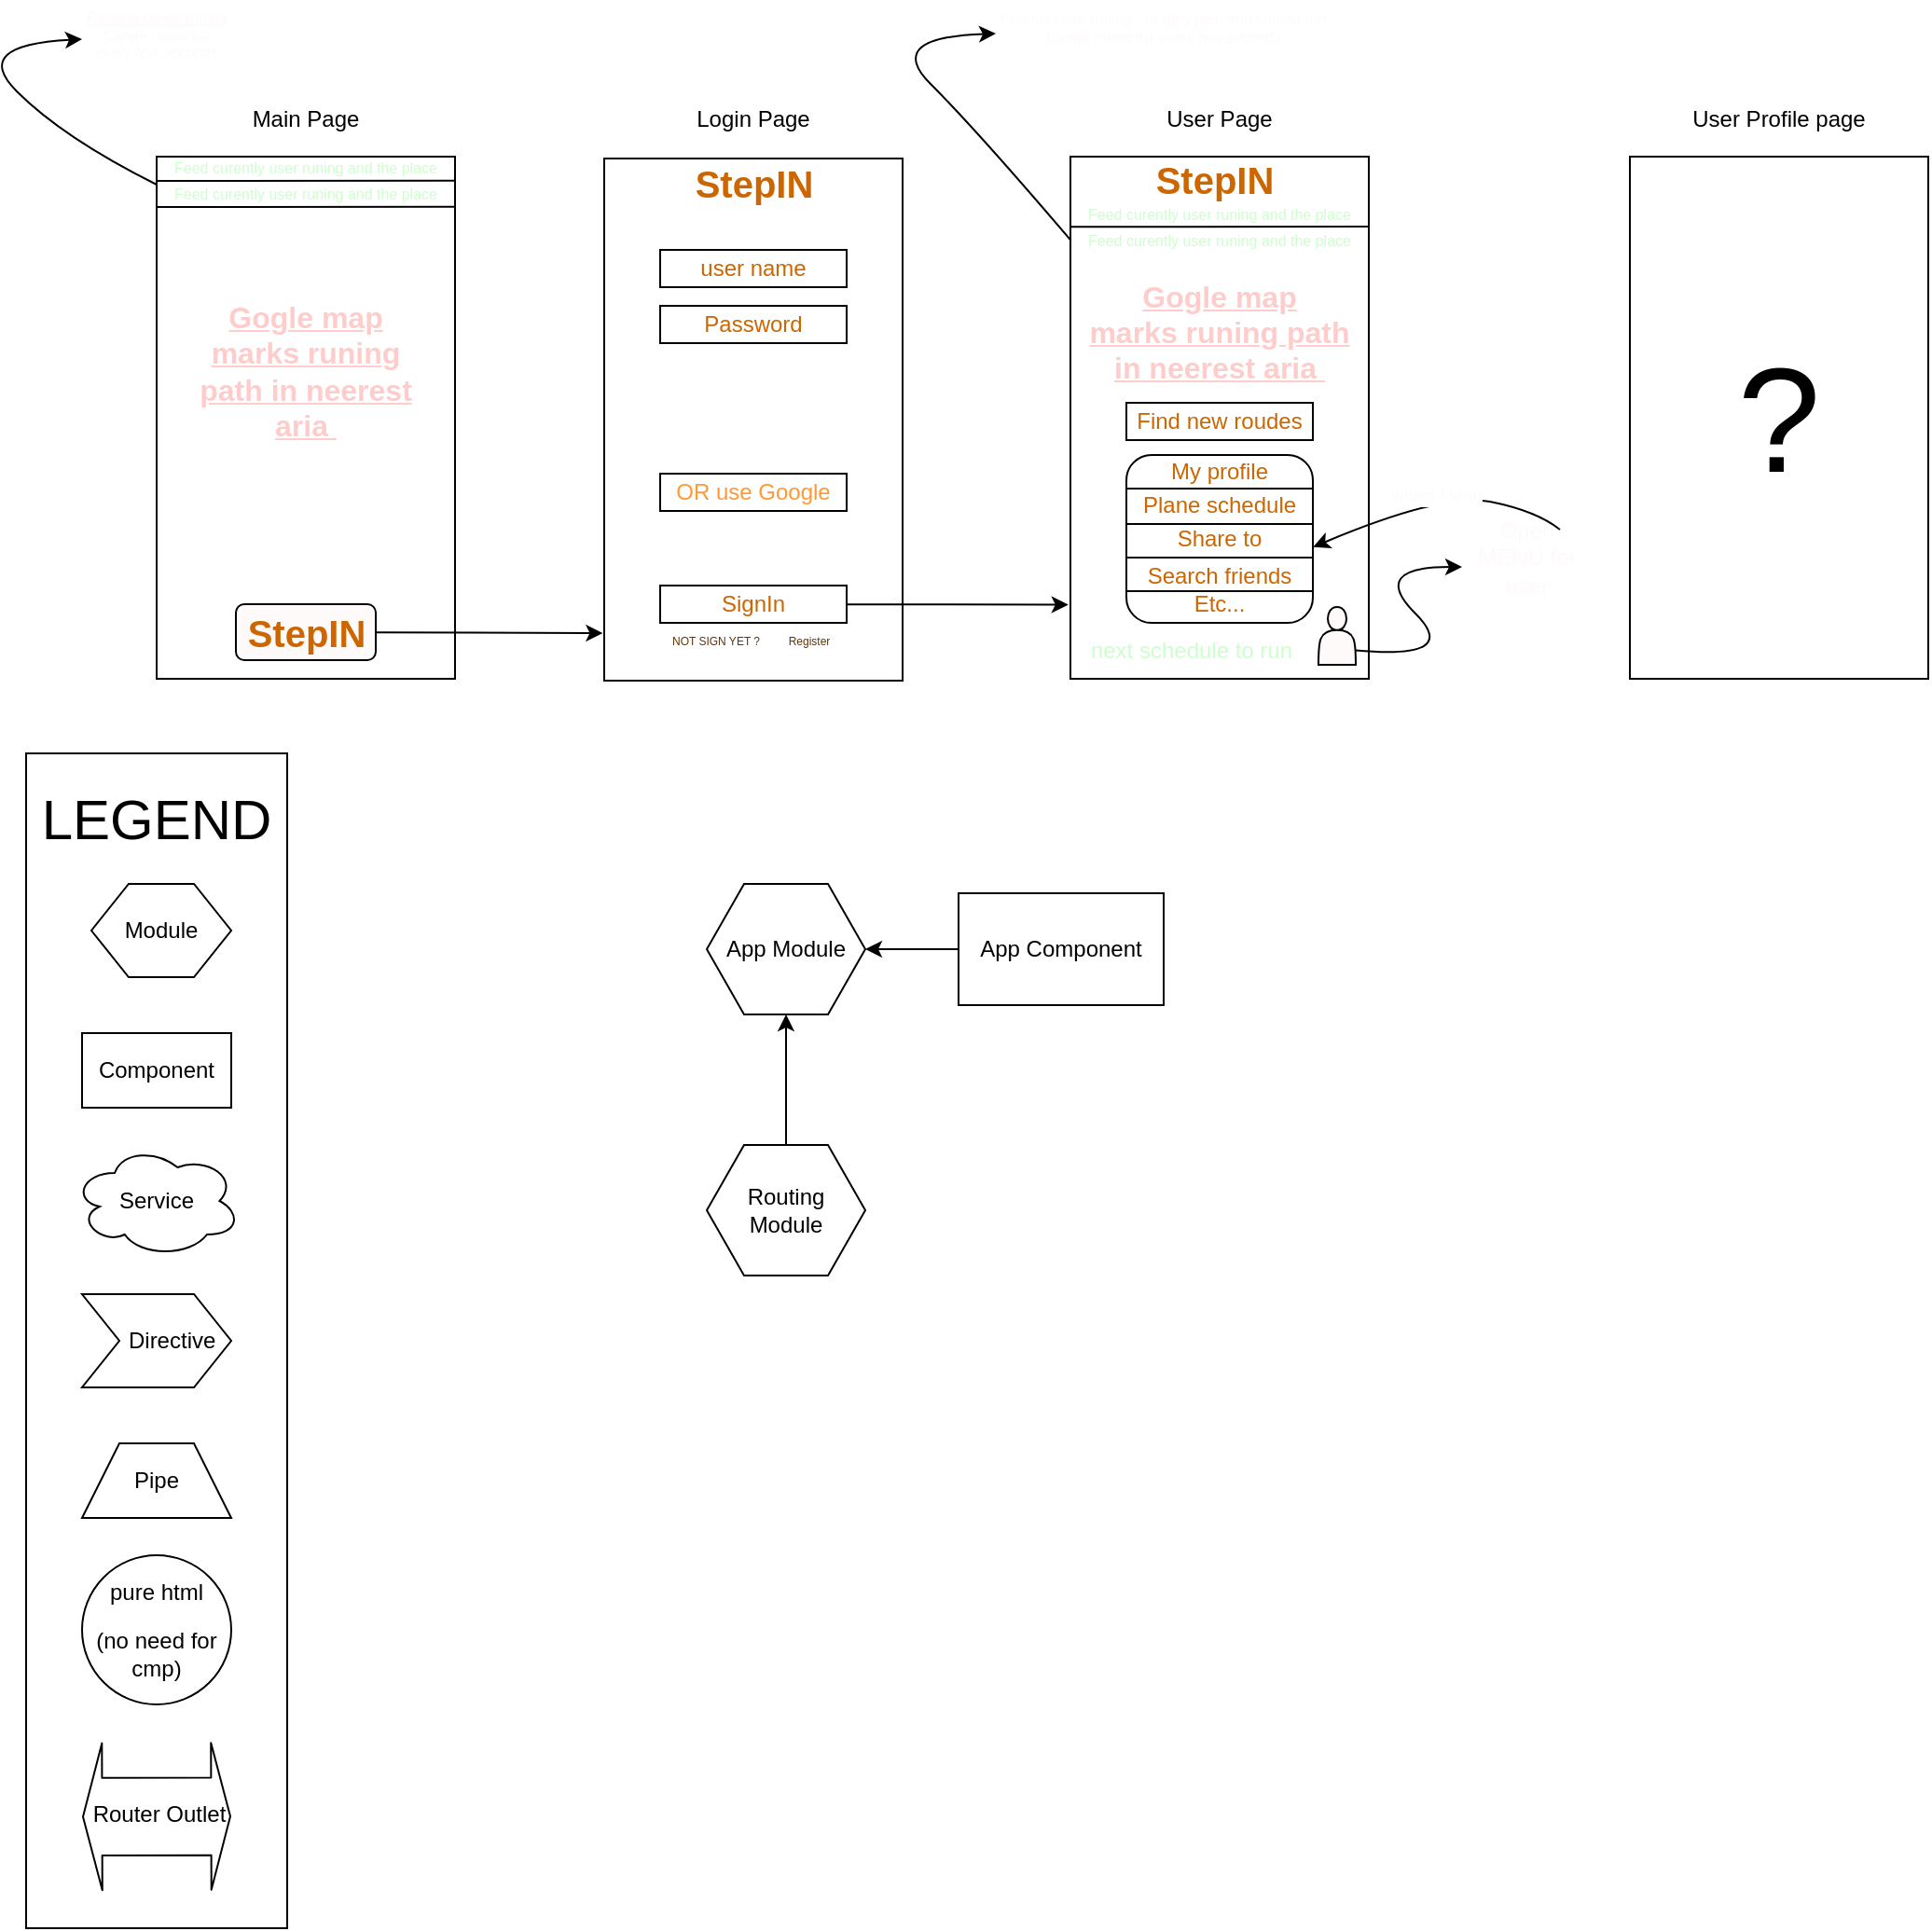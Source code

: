 <mxfile>
    <diagram id="OEmGGhtrUsx9r3vYYORP" name="Page-1">
        <mxGraphModel dx="1043" dy="766" grid="1" gridSize="10" guides="1" tooltips="1" connect="1" arrows="1" fold="1" page="1" pageScale="1" pageWidth="827" pageHeight="1169" background="none" math="0" shadow="0">
            <root>
                <mxCell id="0"/>
                <mxCell id="1" parent="0"/>
                <mxCell id="5" value="" style="rounded=0;whiteSpace=wrap;html=1;" parent="1" vertex="1">
                    <mxGeometry x="150" y="120" width="160" height="280" as="geometry"/>
                </mxCell>
                <mxCell id="6" value="Main Page" style="text;html=1;strokeColor=none;fillColor=none;align=center;verticalAlign=middle;whiteSpace=wrap;rounded=0;" parent="1" vertex="1">
                    <mxGeometry x="180" y="90" width="100" height="20" as="geometry"/>
                </mxCell>
                <mxCell id="33" style="edgeStyle=none;html=1;entryX=-0.005;entryY=0.909;entryDx=0;entryDy=0;entryPerimeter=0;fontSize=8;fontColor=#FFCCCC;" parent="1" source="9" target="21" edge="1">
                    <mxGeometry relative="1" as="geometry"/>
                </mxCell>
                <mxCell id="9" value="&lt;font style=&quot;font-size: 20px&quot;&gt;StepIN&lt;/font&gt;" style="text;html=1;strokeColor=#000000;fillColor=#FFFAFA;align=center;verticalAlign=middle;whiteSpace=wrap;rounded=1;fontColor=#CC6600;fontStyle=1" parent="1" vertex="1">
                    <mxGeometry x="192.5" y="360" width="75" height="30" as="geometry"/>
                </mxCell>
                <mxCell id="11" value="&lt;b&gt;Gogle map&lt;br&gt;marks runing path in neerest aria&amp;nbsp;&lt;br&gt;&lt;/b&gt;" style="text;html=1;align=center;verticalAlign=middle;whiteSpace=wrap;rounded=0;fontSize=16;fontStyle=4;fontColor=#FFCCCC;" parent="1" vertex="1">
                    <mxGeometry x="170" y="180" width="120" height="110" as="geometry"/>
                </mxCell>
                <mxCell id="13" value="&lt;font style=&quot;font-size: 8px&quot;&gt;Feed curently user runing and the place&lt;/font&gt;" style="text;html=1;strokeColor=none;fillColor=none;align=center;verticalAlign=middle;whiteSpace=wrap;rounded=0;fontSize=8;fontColor=#CCFFCC;" parent="1" vertex="1">
                    <mxGeometry x="150" y="121" width="160" height="10" as="geometry"/>
                </mxCell>
                <mxCell id="15" value="" style="endArrow=none;html=1;fontSize=8;fontColor=#FFFAFA;entryX=1;entryY=0.121;entryDx=0;entryDy=0;entryPerimeter=0;" parent="1" edge="1">
                    <mxGeometry width="50" height="50" relative="1" as="geometry">
                        <mxPoint x="150" y="133" as="sourcePoint"/>
                        <mxPoint x="310" y="132.88" as="targetPoint"/>
                    </mxGeometry>
                </mxCell>
                <mxCell id="16" value="&lt;font style=&quot;font-size: 8px&quot;&gt;Feed curently user runing and the place&lt;/font&gt;" style="text;html=1;strokeColor=none;fillColor=none;align=center;verticalAlign=middle;whiteSpace=wrap;rounded=0;fontSize=8;fontColor=#CCFFCC;" parent="1" vertex="1">
                    <mxGeometry x="150" y="135" width="160" height="10" as="geometry"/>
                </mxCell>
                <mxCell id="17" value="" style="endArrow=none;html=1;fontSize=8;fontColor=#FFFAFA;entryX=1;entryY=0.121;entryDx=0;entryDy=0;entryPerimeter=0;" parent="1" edge="1">
                    <mxGeometry width="50" height="50" relative="1" as="geometry">
                        <mxPoint x="150" y="147.0" as="sourcePoint"/>
                        <mxPoint x="310" y="146.88" as="targetPoint"/>
                    </mxGeometry>
                </mxCell>
                <mxCell id="21" value="" style="rounded=0;whiteSpace=wrap;html=1;" parent="1" vertex="1">
                    <mxGeometry x="390" y="121" width="160" height="280" as="geometry"/>
                </mxCell>
                <mxCell id="22" value="user name" style="text;html=1;strokeColor=default;fillColor=none;align=center;verticalAlign=middle;whiteSpace=wrap;rounded=0;fontSize=12;fontColor=#CC6600;" parent="1" vertex="1">
                    <mxGeometry x="420" y="170" width="100" height="20" as="geometry"/>
                </mxCell>
                <mxCell id="23" value="Password" style="text;html=1;strokeColor=default;fillColor=none;align=center;verticalAlign=middle;whiteSpace=wrap;rounded=0;fontSize=12;fontColor=#CC6600;" parent="1" vertex="1">
                    <mxGeometry x="420" y="200" width="100" height="20" as="geometry"/>
                </mxCell>
                <mxCell id="32" style="edgeStyle=none;html=1;entryX=-0.007;entryY=0.858;entryDx=0;entryDy=0;entryPerimeter=0;fontSize=8;fontColor=#FFCCCC;" parent="1" source="24" target="31" edge="1">
                    <mxGeometry relative="1" as="geometry"/>
                </mxCell>
                <mxCell id="24" value="SignIn" style="text;html=1;strokeColor=default;fillColor=none;align=center;verticalAlign=middle;whiteSpace=wrap;rounded=0;fontSize=12;fontColor=#CC6600;" parent="1" vertex="1">
                    <mxGeometry x="420" y="350" width="100" height="20" as="geometry"/>
                </mxCell>
                <mxCell id="25" value="NOT SIGN YET ?" style="text;html=1;strokeColor=none;fillColor=none;align=center;verticalAlign=middle;whiteSpace=wrap;rounded=0;fontSize=6;fontColor=#663300;" parent="1" vertex="1">
                    <mxGeometry x="420" y="375" width="60" height="10" as="geometry"/>
                </mxCell>
                <mxCell id="26" value="Register" style="text;html=1;strokeColor=none;fillColor=none;align=center;verticalAlign=middle;whiteSpace=wrap;rounded=0;fontSize=6;fontColor=#663300;" parent="1" vertex="1">
                    <mxGeometry x="480" y="375" width="40" height="10" as="geometry"/>
                </mxCell>
                <mxCell id="27" value="OR use Google" style="text;html=1;strokeColor=default;fillColor=none;align=center;verticalAlign=middle;whiteSpace=wrap;rounded=0;fontSize=12;fontColor=#FF9933;" parent="1" vertex="1">
                    <mxGeometry x="420" y="290" width="100" height="20" as="geometry"/>
                </mxCell>
                <mxCell id="28" value="Login Page" style="text;html=1;strokeColor=none;fillColor=none;align=center;verticalAlign=middle;whiteSpace=wrap;rounded=0;" parent="1" vertex="1">
                    <mxGeometry x="420" y="90" width="100" height="20" as="geometry"/>
                </mxCell>
                <mxCell id="29" value="" style="curved=1;endArrow=classic;html=1;fontSize=6;fontColor=#FFCCCC;exitX=0;exitY=0;exitDx=0;exitDy=0;" parent="1" source="16" target="30" edge="1">
                    <mxGeometry width="50" height="50" relative="1" as="geometry">
                        <mxPoint x="160" y="140" as="sourcePoint"/>
                        <mxPoint x="110" y="40" as="targetPoint"/>
                        <Array as="points">
                            <mxPoint x="100" y="110"/>
                            <mxPoint x="50" y="60"/>
                        </Array>
                    </mxGeometry>
                </mxCell>
                <mxCell id="30" value="&lt;u style=&quot;font-size: 8px;&quot;&gt;Randon Users runing&lt;/u&gt;&lt;br style=&quot;font-size: 8px;&quot;&gt;Cange users list every few seconds" style="text;html=1;strokeColor=none;fillColor=none;align=center;verticalAlign=middle;whiteSpace=wrap;rounded=0;fontSize=8;fontColor=#FFFAFA;" parent="1" vertex="1">
                    <mxGeometry x="110" y="40" width="80" height="30" as="geometry"/>
                </mxCell>
                <mxCell id="31" value="" style="rounded=0;whiteSpace=wrap;html=1;" parent="1" vertex="1">
                    <mxGeometry x="640" y="120" width="160" height="280" as="geometry"/>
                </mxCell>
                <mxCell id="34" value="User Page" style="text;html=1;strokeColor=none;fillColor=none;align=center;verticalAlign=middle;whiteSpace=wrap;rounded=0;" parent="1" vertex="1">
                    <mxGeometry x="670" y="90" width="100" height="20" as="geometry"/>
                </mxCell>
                <mxCell id="36" value="" style="shape=actor;whiteSpace=wrap;html=1;rounded=1;fontSize=8;fontColor=#FFCCCC;strokeColor=default;fillColor=#FFFAFA;" parent="1" vertex="1">
                    <mxGeometry x="773" y="361.5" width="20" height="31" as="geometry"/>
                </mxCell>
                <mxCell id="37" value="&lt;b&gt;Gogle map&lt;br&gt;marks runing path in neerest aria&amp;nbsp;&lt;br&gt;&lt;/b&gt;" style="text;html=1;align=center;verticalAlign=middle;whiteSpace=wrap;rounded=0;fontSize=16;fontStyle=4;fontColor=#FFCCCC;" parent="1" vertex="1">
                    <mxGeometry x="640" y="179" width="160" height="70" as="geometry"/>
                </mxCell>
                <mxCell id="38" value="&lt;font style=&quot;font-size: 8px&quot;&gt;Feed curently user runing and the place&lt;/font&gt;" style="text;html=1;strokeColor=none;fillColor=none;align=center;verticalAlign=middle;whiteSpace=wrap;rounded=0;fontSize=8;fontColor=#CCFFCC;" parent="1" vertex="1">
                    <mxGeometry x="640" y="145.64" width="160" height="10" as="geometry"/>
                </mxCell>
                <mxCell id="39" value="" style="endArrow=none;html=1;fontSize=8;fontColor=#FFFAFA;entryX=1;entryY=0.121;entryDx=0;entryDy=0;entryPerimeter=0;" parent="1" edge="1">
                    <mxGeometry width="50" height="50" relative="1" as="geometry">
                        <mxPoint x="640" y="157.64" as="sourcePoint"/>
                        <mxPoint x="800" y="157.52" as="targetPoint"/>
                    </mxGeometry>
                </mxCell>
                <mxCell id="40" value="&lt;font style=&quot;font-size: 8px&quot;&gt;Feed curently user runing and the place&lt;/font&gt;" style="text;html=1;strokeColor=none;fillColor=none;align=center;verticalAlign=middle;whiteSpace=wrap;rounded=0;fontSize=8;fontColor=#CCFFCC;" parent="1" vertex="1">
                    <mxGeometry x="640" y="159.64" width="160" height="10" as="geometry"/>
                </mxCell>
                <mxCell id="44" value="" style="curved=1;endArrow=classic;html=1;fontSize=6;fontColor=#FFCCCC;exitX=0;exitY=0.5;exitDx=0;exitDy=0;" parent="1" source="40" target="45" edge="1">
                    <mxGeometry width="50" height="50" relative="1" as="geometry">
                        <mxPoint x="640" y="131" as="sourcePoint"/>
                        <mxPoint x="600" y="36" as="targetPoint"/>
                        <Array as="points">
                            <mxPoint x="590" y="106"/>
                            <mxPoint x="540" y="56"/>
                        </Array>
                    </mxGeometry>
                </mxCell>
                <mxCell id="45" value="&lt;span style=&quot;font-size: 8px&quot;&gt;Friends User runing -&amp;nbsp;&lt;/span&gt;or they plan and time to run&lt;br style=&quot;font-size: 8px&quot;&gt;Cange friend list every few seconds" style="text;html=1;strokeColor=none;fillColor=none;align=center;verticalAlign=middle;whiteSpace=wrap;rounded=0;fontSize=8;fontColor=#FFFAFA;" parent="1" vertex="1">
                    <mxGeometry x="600" y="36" width="180" height="30" as="geometry"/>
                </mxCell>
                <mxCell id="46" value="&lt;font style=&quot;font-size: 12px;&quot;&gt;next schedule to run&lt;/font&gt;" style="text;html=1;strokeColor=none;fillColor=none;align=center;verticalAlign=middle;whiteSpace=wrap;rounded=0;fontSize=12;fontColor=#CCFFCC;" parent="1" vertex="1">
                    <mxGeometry x="640" y="380" width="130" height="10" as="geometry"/>
                </mxCell>
                <mxCell id="47" value="" style="curved=1;endArrow=classic;html=1;fontSize=12;fontColor=#FFFAFA;exitX=1;exitY=0.75;exitDx=0;exitDy=0;" parent="1" source="36" edge="1">
                    <mxGeometry width="50" height="50" relative="1" as="geometry">
                        <mxPoint x="800" y="390" as="sourcePoint"/>
                        <mxPoint x="850" y="340" as="targetPoint"/>
                        <Array as="points">
                            <mxPoint x="850" y="390"/>
                            <mxPoint x="800" y="340"/>
                        </Array>
                    </mxGeometry>
                </mxCell>
                <mxCell id="48" value="Find new roudes" style="text;html=1;strokeColor=default;fillColor=none;align=center;verticalAlign=middle;whiteSpace=wrap;rounded=0;fontSize=12;fontColor=#CC6600;" parent="1" vertex="1">
                    <mxGeometry x="670" y="252" width="100" height="20" as="geometry"/>
                </mxCell>
                <mxCell id="49" value="Open MENU for user" style="text;html=1;strokeColor=none;fillColor=none;align=center;verticalAlign=middle;whiteSpace=wrap;rounded=0;fontSize=12;fontColor=#FFFAFA;" parent="1" vertex="1">
                    <mxGeometry x="850" y="320" width="70" height="30" as="geometry"/>
                </mxCell>
                <mxCell id="50" value="" style="rounded=1;whiteSpace=wrap;html=1;fontSize=12;" parent="1" vertex="1">
                    <mxGeometry x="670" y="280" width="100" height="90" as="geometry"/>
                </mxCell>
                <mxCell id="52" value="wheel Menu" style="curved=1;endArrow=classic;html=1;fontSize=9;fontColor=#FFFAFA;exitX=0.75;exitY=0;exitDx=0;exitDy=0;entryX=1.002;entryY=0.548;entryDx=0;entryDy=0;entryPerimeter=0;" parent="1" source="49" target="50" edge="1">
                    <mxGeometry width="50" height="50" relative="1" as="geometry">
                        <mxPoint x="840" y="310" as="sourcePoint"/>
                        <mxPoint x="890" y="260" as="targetPoint"/>
                        <Array as="points">
                            <mxPoint x="890" y="310"/>
                            <mxPoint x="840" y="300"/>
                        </Array>
                    </mxGeometry>
                </mxCell>
                <mxCell id="54" value="" style="endArrow=none;html=1;fontSize=12;fontColor=#333333;" parent="1" edge="1">
                    <mxGeometry width="50" height="50" relative="1" as="geometry">
                        <mxPoint x="670" y="298" as="sourcePoint"/>
                        <mxPoint x="770" y="298" as="targetPoint"/>
                    </mxGeometry>
                </mxCell>
                <mxCell id="56" value="" style="endArrow=none;html=1;fontSize=12;fontColor=#333333;" parent="1" edge="1">
                    <mxGeometry width="50" height="50" relative="1" as="geometry">
                        <mxPoint x="670" y="317" as="sourcePoint"/>
                        <mxPoint x="770" y="317" as="targetPoint"/>
                    </mxGeometry>
                </mxCell>
                <mxCell id="57" value="" style="endArrow=none;html=1;fontSize=12;fontColor=#333333;" parent="1" edge="1">
                    <mxGeometry width="50" height="50" relative="1" as="geometry">
                        <mxPoint x="670" y="335" as="sourcePoint"/>
                        <mxPoint x="770" y="335" as="targetPoint"/>
                    </mxGeometry>
                </mxCell>
                <mxCell id="58" value="" style="endArrow=none;html=1;fontSize=12;fontColor=#333333;" parent="1" edge="1">
                    <mxGeometry width="50" height="50" relative="1" as="geometry">
                        <mxPoint x="670" y="353" as="sourcePoint"/>
                        <mxPoint x="770" y="353" as="targetPoint"/>
                    </mxGeometry>
                </mxCell>
                <mxCell id="59" value="My profile" style="text;html=1;strokeColor=none;fillColor=none;align=center;verticalAlign=middle;whiteSpace=wrap;rounded=0;fontSize=12;fontColor=#CC6600;" parent="1" vertex="1">
                    <mxGeometry x="680" y="284" width="80" height="10" as="geometry"/>
                </mxCell>
                <mxCell id="60" value="Plane schedule" style="text;html=1;strokeColor=none;fillColor=none;align=center;verticalAlign=middle;whiteSpace=wrap;rounded=0;fontSize=12;fontColor=#CC6600;" parent="1" vertex="1">
                    <mxGeometry x="670" y="302" width="100" height="10" as="geometry"/>
                </mxCell>
                <mxCell id="62" value="Share to" style="text;html=1;strokeColor=none;fillColor=none;align=center;verticalAlign=middle;whiteSpace=wrap;rounded=0;fontSize=12;fontColor=#CC6600;" parent="1" vertex="1">
                    <mxGeometry x="670" y="320" width="100" height="10" as="geometry"/>
                </mxCell>
                <mxCell id="63" value="Search friends" style="text;html=1;strokeColor=none;fillColor=none;align=center;verticalAlign=middle;whiteSpace=wrap;rounded=0;fontSize=12;fontColor=#CC6600;" parent="1" vertex="1">
                    <mxGeometry x="670" y="340" width="100" height="10" as="geometry"/>
                </mxCell>
                <mxCell id="64" value="Etc..." style="text;html=1;strokeColor=none;fillColor=none;align=center;verticalAlign=middle;whiteSpace=wrap;rounded=0;fontSize=12;fontColor=#CC6600;" parent="1" vertex="1">
                    <mxGeometry x="670" y="355" width="100" height="10" as="geometry"/>
                </mxCell>
                <mxCell id="65" value="" style="rounded=0;whiteSpace=wrap;html=1;" parent="1" vertex="1">
                    <mxGeometry x="940" y="120" width="160" height="280" as="geometry"/>
                </mxCell>
                <mxCell id="66" value="User Profile page" style="text;html=1;strokeColor=none;fillColor=none;align=center;verticalAlign=middle;whiteSpace=wrap;rounded=0;" parent="1" vertex="1">
                    <mxGeometry x="970" y="90" width="100" height="20" as="geometry"/>
                </mxCell>
                <mxCell id="67" value="&lt;font style=&quot;font-size: 20px&quot;&gt;StepIN&lt;/font&gt;" style="text;html=1;strokeColor=none;fillColor=none;align=center;verticalAlign=middle;whiteSpace=wrap;rounded=1;fontColor=#CC6600;fontStyle=1" parent="1" vertex="1">
                    <mxGeometry x="432.5" y="119" width="75" height="30" as="geometry"/>
                </mxCell>
                <mxCell id="69" value="&lt;font style=&quot;font-size: 20px&quot;&gt;StepIN&lt;/font&gt;" style="text;html=1;strokeColor=none;fillColor=none;align=center;verticalAlign=middle;whiteSpace=wrap;rounded=1;fontColor=#CC6600;fontStyle=1" parent="1" vertex="1">
                    <mxGeometry x="680" y="117" width="75" height="30" as="geometry"/>
                </mxCell>
                <mxCell id="70" value="?" style="text;html=1;strokeColor=none;fillColor=none;align=center;verticalAlign=middle;whiteSpace=wrap;rounded=0;fontSize=80;" vertex="1" parent="1">
                    <mxGeometry x="990" y="246" width="60" height="30" as="geometry"/>
                </mxCell>
                <mxCell id="82" value="" style="group" vertex="1" connectable="0" parent="1">
                    <mxGeometry x="80" y="440" width="140" height="630" as="geometry"/>
                </mxCell>
                <mxCell id="81" value="" style="rounded=0;whiteSpace=wrap;html=1;fontSize=30;" vertex="1" parent="82">
                    <mxGeometry width="140" height="630" as="geometry"/>
                </mxCell>
                <mxCell id="71" value="Component" style="rounded=0;whiteSpace=wrap;html=1;fontSize=12;" vertex="1" parent="82">
                    <mxGeometry x="30" y="150" width="80" height="40" as="geometry"/>
                </mxCell>
                <mxCell id="72" value="LEGEND" style="text;html=1;strokeColor=none;fillColor=none;align=center;verticalAlign=middle;whiteSpace=wrap;rounded=0;fontSize=30;" vertex="1" parent="82">
                    <mxGeometry x="40" y="20" width="60" height="30" as="geometry"/>
                </mxCell>
                <mxCell id="73" value="Module" style="shape=hexagon;perimeter=hexagonPerimeter2;whiteSpace=wrap;html=1;fixedSize=1;fontSize=12;" vertex="1" parent="82">
                    <mxGeometry x="35" y="70" width="75" height="50" as="geometry"/>
                </mxCell>
                <mxCell id="74" value="Service" style="ellipse;shape=cloud;whiteSpace=wrap;html=1;fontSize=12;" vertex="1" parent="82">
                    <mxGeometry x="25" y="210" width="90" height="60" as="geometry"/>
                </mxCell>
                <mxCell id="75" value="&amp;nbsp; &amp;nbsp; &amp;nbsp;Directive" style="shape=step;perimeter=stepPerimeter;whiteSpace=wrap;html=1;fixedSize=1;fontSize=12;" vertex="1" parent="82">
                    <mxGeometry x="30" y="290" width="80" height="50" as="geometry"/>
                </mxCell>
                <mxCell id="77" value="Pipe" style="shape=trapezoid;perimeter=trapezoidPerimeter;whiteSpace=wrap;html=1;fixedSize=1;fontSize=12;" vertex="1" parent="82">
                    <mxGeometry x="30" y="370" width="80" height="40" as="geometry"/>
                </mxCell>
                <mxCell id="78" value="&lt;p&gt;pure html&lt;/p&gt;&lt;p&gt;(no need for cmp)&lt;/p&gt;" style="ellipse;whiteSpace=wrap;html=1;aspect=fixed;fontSize=12;" vertex="1" parent="82">
                    <mxGeometry x="30" y="430" width="80" height="80" as="geometry"/>
                </mxCell>
                <mxCell id="79" value="" style="shape=flexArrow;endArrow=classic;startArrow=classic;html=1;fontSize=12;endWidth=36.19;endSize=3.088;startWidth=36.19;startSize=3.088;width=41.6;" edge="1" parent="82">
                    <mxGeometry width="100" height="100" relative="1" as="geometry">
                        <mxPoint x="30" y="570.24" as="sourcePoint"/>
                        <mxPoint x="110" y="570" as="targetPoint"/>
                    </mxGeometry>
                </mxCell>
                <mxCell id="80" value="&lt;font style=&quot;font-size: 12px&quot;&gt;Router Outlet&lt;/font&gt;" style="edgeLabel;html=1;align=center;verticalAlign=middle;resizable=0;points=[];fontSize=12;" vertex="1" connectable="0" parent="79">
                    <mxGeometry x="0.11" y="1" relative="1" as="geometry">
                        <mxPoint x="-4" as="offset"/>
                    </mxGeometry>
                </mxCell>
                <mxCell id="83" value="App Module" style="shape=hexagon;perimeter=hexagonPerimeter2;whiteSpace=wrap;html=1;fixedSize=1;fontSize=12;" vertex="1" parent="1">
                    <mxGeometry x="445" y="510" width="85" height="70" as="geometry"/>
                </mxCell>
                <mxCell id="85" style="edgeStyle=none;html=1;entryX=1;entryY=0.5;entryDx=0;entryDy=0;fontSize=30;" edge="1" parent="1" source="84" target="83">
                    <mxGeometry relative="1" as="geometry"/>
                </mxCell>
                <mxCell id="84" value="App Component" style="rounded=0;whiteSpace=wrap;html=1;fontSize=12;" vertex="1" parent="1">
                    <mxGeometry x="580" y="515" width="110" height="60" as="geometry"/>
                </mxCell>
                <mxCell id="87" style="edgeStyle=none;html=1;entryX=0.5;entryY=1;entryDx=0;entryDy=0;fontSize=30;" edge="1" parent="1" source="86" target="83">
                    <mxGeometry relative="1" as="geometry"/>
                </mxCell>
                <mxCell id="86" value="Routing Module" style="shape=hexagon;perimeter=hexagonPerimeter2;whiteSpace=wrap;html=1;fixedSize=1;fontSize=12;" vertex="1" parent="1">
                    <mxGeometry x="445" y="650" width="85" height="70" as="geometry"/>
                </mxCell>
            </root>
        </mxGraphModel>
    </diagram>
</mxfile>
